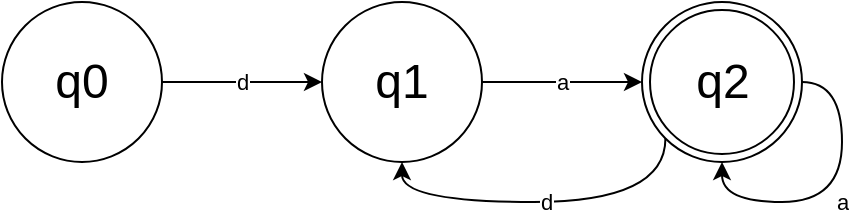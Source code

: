 <mxfile version="13.0.1" type="device"><diagram id="XklGvtMEFShdI6nq7ZvW" name="Page-1"><mxGraphModel dx="694" dy="739" grid="1" gridSize="10" guides="1" tooltips="1" connect="1" arrows="1" fold="1" page="1" pageScale="1" pageWidth="850" pageHeight="1100" math="0" shadow="0"><root><mxCell id="0"/><mxCell id="1" parent="0"/><mxCell id="zAzBzhu27bYJPSVSnmk5-1" value="a" style="edgeStyle=entityRelationEdgeStyle;rounded=0;orthogonalLoop=1;jettySize=auto;html=1;" edge="1" parent="1" source="U4FJCKTQ7RYuZWYvxm-Z-3" target="U4FJCKTQ7RYuZWYvxm-Z-5"><mxGeometry relative="1" as="geometry"/></mxCell><mxCell id="U4FJCKTQ7RYuZWYvxm-Z-3" value="&lt;font style=&quot;font-size: 24px&quot;&gt;q1&lt;/font&gt;" style="ellipse;whiteSpace=wrap;html=1;aspect=fixed;" parent="1" vertex="1"><mxGeometry x="270" y="210" width="80" height="80" as="geometry"/></mxCell><mxCell id="zAzBzhu27bYJPSVSnmk5-7" value="d" style="edgeStyle=orthogonalEdgeStyle;curved=1;rounded=0;orthogonalLoop=1;jettySize=auto;html=1;exitX=0;exitY=1;exitDx=0;exitDy=0;entryX=0.5;entryY=1;entryDx=0;entryDy=0;" edge="1" parent="1" source="U4FJCKTQ7RYuZWYvxm-Z-5" target="U4FJCKTQ7RYuZWYvxm-Z-3"><mxGeometry relative="1" as="geometry"><Array as="points"><mxPoint x="442" y="310"/><mxPoint x="310" y="310"/></Array></mxGeometry></mxCell><mxCell id="U4FJCKTQ7RYuZWYvxm-Z-5" value="&lt;font style=&quot;font-size: 24px&quot;&gt;q2&lt;/font&gt;" style="ellipse;html=1;shape=endState;aspect=fixed;" parent="1" vertex="1"><mxGeometry x="430" y="210" width="80" height="80" as="geometry"/></mxCell><mxCell id="zAzBzhu27bYJPSVSnmk5-3" value="a" style="edgeStyle=orthogonalEdgeStyle;curved=1;rounded=0;orthogonalLoop=1;jettySize=auto;html=1;exitX=1;exitY=0.5;exitDx=0;exitDy=0;entryX=0.5;entryY=1;entryDx=0;entryDy=0;" edge="1" parent="1" source="U4FJCKTQ7RYuZWYvxm-Z-5" target="U4FJCKTQ7RYuZWYvxm-Z-5"><mxGeometry relative="1" as="geometry"/></mxCell><mxCell id="zAzBzhu27bYJPSVSnmk5-5" value="d" style="edgeStyle=orthogonalEdgeStyle;curved=1;rounded=0;orthogonalLoop=1;jettySize=auto;html=1;exitX=1;exitY=0.5;exitDx=0;exitDy=0;" edge="1" parent="1" source="zAzBzhu27bYJPSVSnmk5-4" target="U4FJCKTQ7RYuZWYvxm-Z-3"><mxGeometry relative="1" as="geometry"/></mxCell><mxCell id="zAzBzhu27bYJPSVSnmk5-4" value="&lt;font style=&quot;font-size: 24px&quot;&gt;q0&lt;/font&gt;" style="ellipse;whiteSpace=wrap;html=1;aspect=fixed;" vertex="1" parent="1"><mxGeometry x="110" y="210" width="80" height="80" as="geometry"/></mxCell></root></mxGraphModel></diagram></mxfile>